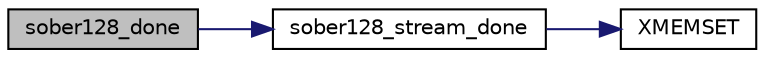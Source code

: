 digraph "sober128_done"
{
 // LATEX_PDF_SIZE
  edge [fontname="Helvetica",fontsize="10",labelfontname="Helvetica",labelfontsize="10"];
  node [fontname="Helvetica",fontsize="10",shape=record];
  rankdir="LR";
  Node18 [label="sober128_done",height=0.2,width=0.4,color="black", fillcolor="grey75", style="filled", fontcolor="black",tooltip="Terminate the PRNG."];
  Node18 -> Node19 [color="midnightblue",fontsize="10",style="solid",fontname="Helvetica"];
  Node19 [label="sober128_stream_done",height=0.2,width=0.4,color="black", fillcolor="white", style="filled",URL="$sober128__stream_8c.html#a37c4a04830801bac9f4b432b4b45fb2d",tooltip="Terminate and clear Sober128 state."];
  Node19 -> Node20 [color="midnightblue",fontsize="10",style="solid",fontname="Helvetica"];
  Node20 [label="XMEMSET",height=0.2,width=0.4,color="black", fillcolor="white", style="filled",URL="$tomcrypt__cfg_8h.html#aa3c34a6f6c61de7da9258b5a30e32c2f",tooltip=" "];
}
